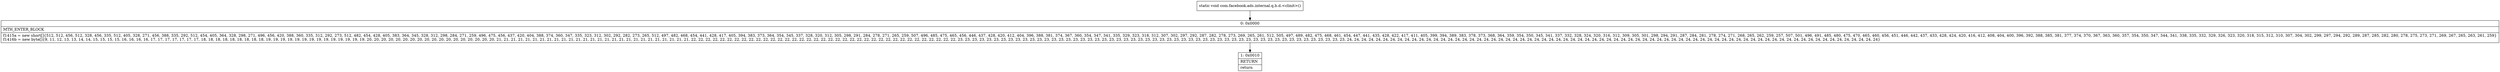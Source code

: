 digraph "CFG forcom.facebook.ads.internal.q.b.d.\<clinit\>()V" {
Node_0 [shape=record,label="{0\:\ 0x0000|MTH_ENTER_BLOCK\l|f1415a = new short[]\{512, 512, 456, 512, 328, 456, 335, 512, 405, 328, 271, 456, 388, 335, 292, 512, 454, 405, 364, 328, 298, 271, 496, 456, 420, 388, 360, 335, 312, 292, 273, 512, 482, 454, 428, 405, 383, 364, 345, 328, 312, 298, 284, 271, 259, 496, 475, 456, 437, 420, 404, 388, 374, 360, 347, 335, 323, 312, 302, 292, 282, 273, 265, 512, 497, 482, 468, 454, 441, 428, 417, 405, 394, 383, 373, 364, 354, 345, 337, 328, 320, 312, 305, 298, 291, 284, 278, 271, 265, 259, 507, 496, 485, 475, 465, 456, 446, 437, 428, 420, 412, 404, 396, 388, 381, 374, 367, 360, 354, 347, 341, 335, 329, 323, 318, 312, 307, 302, 297, 292, 287, 282, 278, 273, 269, 265, 261, 512, 505, 497, 489, 482, 475, 468, 461, 454, 447, 441, 435, 428, 422, 417, 411, 405, 399, 394, 389, 383, 378, 373, 368, 364, 359, 354, 350, 345, 341, 337, 332, 328, 324, 320, 316, 312, 309, 305, 301, 298, 294, 291, 287, 284, 281, 278, 274, 271, 268, 265, 262, 259, 257, 507, 501, 496, 491, 485, 480, 475, 470, 465, 460, 456, 451, 446, 442, 437, 433, 428, 424, 420, 416, 412, 408, 404, 400, 396, 392, 388, 385, 381, 377, 374, 370, 367, 363, 360, 357, 354, 350, 347, 344, 341, 338, 335, 332, 329, 326, 323, 320, 318, 315, 312, 310, 307, 304, 302, 299, 297, 294, 292, 289, 287, 285, 282, 280, 278, 275, 273, 271, 269, 267, 265, 263, 261, 259\}\lf1416b = new byte[]\{9, 11, 12, 13, 13, 14, 14, 15, 15, 15, 15, 16, 16, 16, 16, 17, 17, 17, 17, 17, 17, 17, 18, 18, 18, 18, 18, 18, 18, 18, 18, 19, 19, 19, 19, 19, 19, 19, 19, 19, 19, 19, 19, 19, 19, 20, 20, 20, 20, 20, 20, 20, 20, 20, 20, 20, 20, 20, 20, 20, 20, 20, 20, 21, 21, 21, 21, 21, 21, 21, 21, 21, 21, 21, 21, 21, 21, 21, 21, 21, 21, 21, 21, 21, 21, 21, 21, 21, 21, 21, 22, 22, 22, 22, 22, 22, 22, 22, 22, 22, 22, 22, 22, 22, 22, 22, 22, 22, 22, 22, 22, 22, 22, 22, 22, 22, 22, 22, 22, 22, 22, 22, 22, 22, 22, 22, 22, 23, 23, 23, 23, 23, 23, 23, 23, 23, 23, 23, 23, 23, 23, 23, 23, 23, 23, 23, 23, 23, 23, 23, 23, 23, 23, 23, 23, 23, 23, 23, 23, 23, 23, 23, 23, 23, 23, 23, 23, 23, 23, 23, 23, 23, 23, 23, 23, 23, 23, 23, 23, 23, 23, 24, 24, 24, 24, 24, 24, 24, 24, 24, 24, 24, 24, 24, 24, 24, 24, 24, 24, 24, 24, 24, 24, 24, 24, 24, 24, 24, 24, 24, 24, 24, 24, 24, 24, 24, 24, 24, 24, 24, 24, 24, 24, 24, 24, 24, 24, 24, 24, 24, 24, 24, 24, 24, 24, 24, 24, 24, 24, 24, 24, 24, 24, 24, 24, 24, 24, 24, 24, 24, 24, 24, 24, 24, 24\}\l}"];
Node_1 [shape=record,label="{1\:\ 0x0010|RETURN\l|return\l}"];
MethodNode[shape=record,label="{static void com.facebook.ads.internal.q.b.d.\<clinit\>() }"];
MethodNode -> Node_0;
Node_0 -> Node_1;
}

